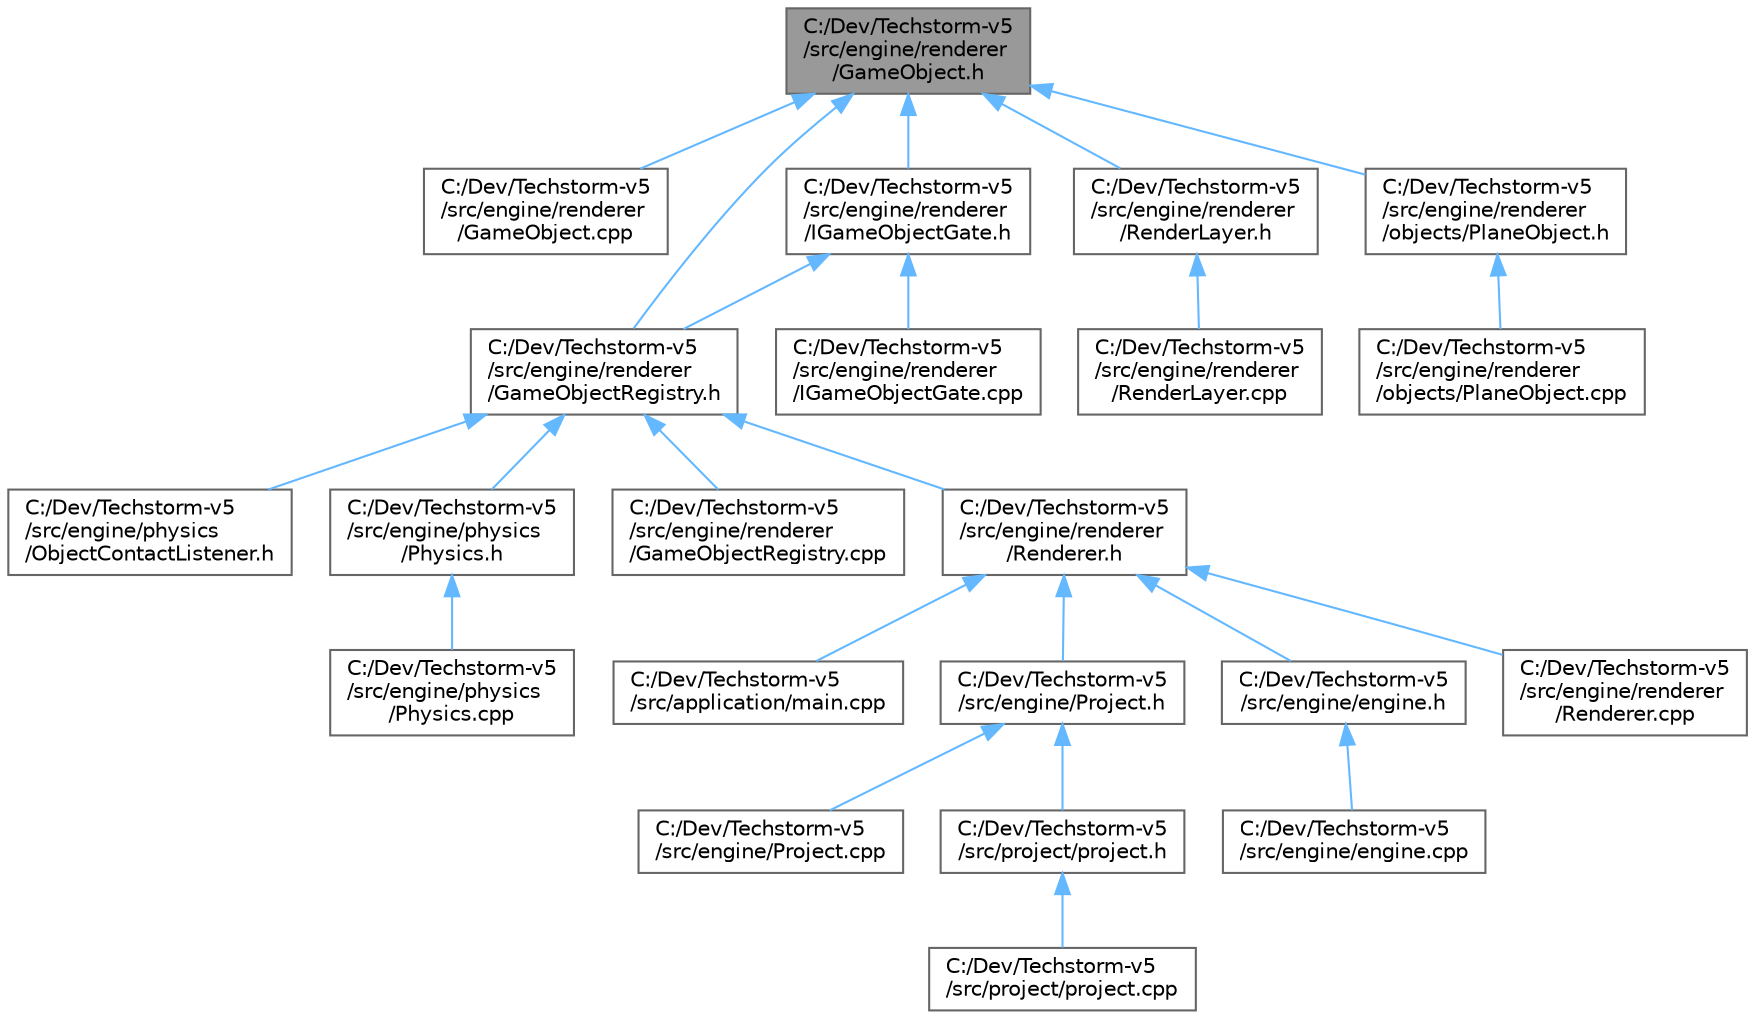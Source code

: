 digraph "C:/Dev/Techstorm-v5/src/engine/renderer/GameObject.h"
{
 // LATEX_PDF_SIZE
  bgcolor="transparent";
  edge [fontname=Helvetica,fontsize=10,labelfontname=Helvetica,labelfontsize=10];
  node [fontname=Helvetica,fontsize=10,shape=box,height=0.2,width=0.4];
  Node1 [id="Node000001",label="C:/Dev/Techstorm-v5\l/src/engine/renderer\l/GameObject.h",height=0.2,width=0.4,color="gray40", fillcolor="grey60", style="filled", fontcolor="black",tooltip=" "];
  Node1 -> Node2 [id="edge1_Node000001_Node000002",dir="back",color="steelblue1",style="solid",tooltip=" "];
  Node2 [id="Node000002",label="C:/Dev/Techstorm-v5\l/src/engine/renderer\l/GameObject.cpp",height=0.2,width=0.4,color="grey40", fillcolor="white", style="filled",URL="$d3/df6/_game_object_8cpp.html",tooltip=" "];
  Node1 -> Node3 [id="edge2_Node000001_Node000003",dir="back",color="steelblue1",style="solid",tooltip=" "];
  Node3 [id="Node000003",label="C:/Dev/Techstorm-v5\l/src/engine/renderer\l/GameObjectRegistry.h",height=0.2,width=0.4,color="grey40", fillcolor="white", style="filled",URL="$d9/dfc/_game_object_registry_8h.html",tooltip=" "];
  Node3 -> Node4 [id="edge3_Node000003_Node000004",dir="back",color="steelblue1",style="solid",tooltip=" "];
  Node4 [id="Node000004",label="C:/Dev/Techstorm-v5\l/src/engine/physics\l/ObjectContactListener.h",height=0.2,width=0.4,color="grey40", fillcolor="white", style="filled",URL="$d4/d8c/_object_contact_listener_8h.html",tooltip=" "];
  Node3 -> Node5 [id="edge4_Node000003_Node000005",dir="back",color="steelblue1",style="solid",tooltip=" "];
  Node5 [id="Node000005",label="C:/Dev/Techstorm-v5\l/src/engine/physics\l/Physics.h",height=0.2,width=0.4,color="grey40", fillcolor="white", style="filled",URL="$d8/d65/_physics_8h.html",tooltip=" "];
  Node5 -> Node6 [id="edge5_Node000005_Node000006",dir="back",color="steelblue1",style="solid",tooltip=" "];
  Node6 [id="Node000006",label="C:/Dev/Techstorm-v5\l/src/engine/physics\l/Physics.cpp",height=0.2,width=0.4,color="grey40", fillcolor="white", style="filled",URL="$d8/d6a/_physics_8cpp.html",tooltip=" "];
  Node3 -> Node7 [id="edge6_Node000003_Node000007",dir="back",color="steelblue1",style="solid",tooltip=" "];
  Node7 [id="Node000007",label="C:/Dev/Techstorm-v5\l/src/engine/renderer\l/GameObjectRegistry.cpp",height=0.2,width=0.4,color="grey40", fillcolor="white", style="filled",URL="$d7/d03/_game_object_registry_8cpp.html",tooltip=" "];
  Node3 -> Node8 [id="edge7_Node000003_Node000008",dir="back",color="steelblue1",style="solid",tooltip=" "];
  Node8 [id="Node000008",label="C:/Dev/Techstorm-v5\l/src/engine/renderer\l/Renderer.h",height=0.2,width=0.4,color="grey40", fillcolor="white", style="filled",URL="$d3/da0/_renderer_8h.html",tooltip=" "];
  Node8 -> Node9 [id="edge8_Node000008_Node000009",dir="back",color="steelblue1",style="solid",tooltip=" "];
  Node9 [id="Node000009",label="C:/Dev/Techstorm-v5\l/src/application/main.cpp",height=0.2,width=0.4,color="grey40", fillcolor="white", style="filled",URL="$dd/d39/application_2main_8cpp.html",tooltip=" "];
  Node8 -> Node10 [id="edge9_Node000008_Node000010",dir="back",color="steelblue1",style="solid",tooltip=" "];
  Node10 [id="Node000010",label="C:/Dev/Techstorm-v5\l/src/engine/Project.h",height=0.2,width=0.4,color="grey40", fillcolor="white", style="filled",URL="$d8/d7d/engine_2_project_8h.html",tooltip=" "];
  Node10 -> Node11 [id="edge10_Node000010_Node000011",dir="back",color="steelblue1",style="solid",tooltip=" "];
  Node11 [id="Node000011",label="C:/Dev/Techstorm-v5\l/src/engine/Project.cpp",height=0.2,width=0.4,color="grey40", fillcolor="white", style="filled",URL="$d8/d0f/engine_2_project_8cpp.html",tooltip=" "];
  Node10 -> Node12 [id="edge11_Node000010_Node000012",dir="back",color="steelblue1",style="solid",tooltip=" "];
  Node12 [id="Node000012",label="C:/Dev/Techstorm-v5\l/src/project/project.h",height=0.2,width=0.4,color="grey40", fillcolor="white", style="filled",URL="$d1/def/project_2_project_8h.html",tooltip=" "];
  Node12 -> Node13 [id="edge12_Node000012_Node000013",dir="back",color="steelblue1",style="solid",tooltip=" "];
  Node13 [id="Node000013",label="C:/Dev/Techstorm-v5\l/src/project/project.cpp",height=0.2,width=0.4,color="grey40", fillcolor="white", style="filled",URL="$dc/d55/project_2_project_8cpp.html",tooltip=" "];
  Node8 -> Node14 [id="edge13_Node000008_Node000014",dir="back",color="steelblue1",style="solid",tooltip=" "];
  Node14 [id="Node000014",label="C:/Dev/Techstorm-v5\l/src/engine/engine.h",height=0.2,width=0.4,color="grey40", fillcolor="white", style="filled",URL="$d1/d55/engine_8h.html",tooltip=" "];
  Node14 -> Node15 [id="edge14_Node000014_Node000015",dir="back",color="steelblue1",style="solid",tooltip=" "];
  Node15 [id="Node000015",label="C:/Dev/Techstorm-v5\l/src/engine/engine.cpp",height=0.2,width=0.4,color="grey40", fillcolor="white", style="filled",URL="$da/d5c/engine_8cpp.html",tooltip=" "];
  Node8 -> Node16 [id="edge15_Node000008_Node000016",dir="back",color="steelblue1",style="solid",tooltip=" "];
  Node16 [id="Node000016",label="C:/Dev/Techstorm-v5\l/src/engine/renderer\l/Renderer.cpp",height=0.2,width=0.4,color="grey40", fillcolor="white", style="filled",URL="$da/d84/_renderer_8cpp.html",tooltip=" "];
  Node1 -> Node17 [id="edge16_Node000001_Node000017",dir="back",color="steelblue1",style="solid",tooltip=" "];
  Node17 [id="Node000017",label="C:/Dev/Techstorm-v5\l/src/engine/renderer\l/IGameObjectGate.h",height=0.2,width=0.4,color="grey40", fillcolor="white", style="filled",URL="$db/d88/_i_game_object_gate_8h.html",tooltip=" "];
  Node17 -> Node3 [id="edge17_Node000017_Node000003",dir="back",color="steelblue1",style="solid",tooltip=" "];
  Node17 -> Node18 [id="edge18_Node000017_Node000018",dir="back",color="steelblue1",style="solid",tooltip=" "];
  Node18 [id="Node000018",label="C:/Dev/Techstorm-v5\l/src/engine/renderer\l/IGameObjectGate.cpp",height=0.2,width=0.4,color="grey40", fillcolor="white", style="filled",URL="$df/d87/_i_game_object_gate_8cpp.html",tooltip=" "];
  Node1 -> Node19 [id="edge19_Node000001_Node000019",dir="back",color="steelblue1",style="solid",tooltip=" "];
  Node19 [id="Node000019",label="C:/Dev/Techstorm-v5\l/src/engine/renderer\l/RenderLayer.h",height=0.2,width=0.4,color="grey40", fillcolor="white", style="filled",URL="$da/de1/_render_layer_8h.html",tooltip=" "];
  Node19 -> Node20 [id="edge20_Node000019_Node000020",dir="back",color="steelblue1",style="solid",tooltip=" "];
  Node20 [id="Node000020",label="C:/Dev/Techstorm-v5\l/src/engine/renderer\l/RenderLayer.cpp",height=0.2,width=0.4,color="grey40", fillcolor="white", style="filled",URL="$da/d6a/_render_layer_8cpp.html",tooltip=" "];
  Node1 -> Node21 [id="edge21_Node000001_Node000021",dir="back",color="steelblue1",style="solid",tooltip=" "];
  Node21 [id="Node000021",label="C:/Dev/Techstorm-v5\l/src/engine/renderer\l/objects/PlaneObject.h",height=0.2,width=0.4,color="grey40", fillcolor="white", style="filled",URL="$d9/dd7/_plane_object_8h.html",tooltip=" "];
  Node21 -> Node22 [id="edge22_Node000021_Node000022",dir="back",color="steelblue1",style="solid",tooltip=" "];
  Node22 [id="Node000022",label="C:/Dev/Techstorm-v5\l/src/engine/renderer\l/objects/PlaneObject.cpp",height=0.2,width=0.4,color="grey40", fillcolor="white", style="filled",URL="$db/d4a/_plane_object_8cpp.html",tooltip=" "];
}
